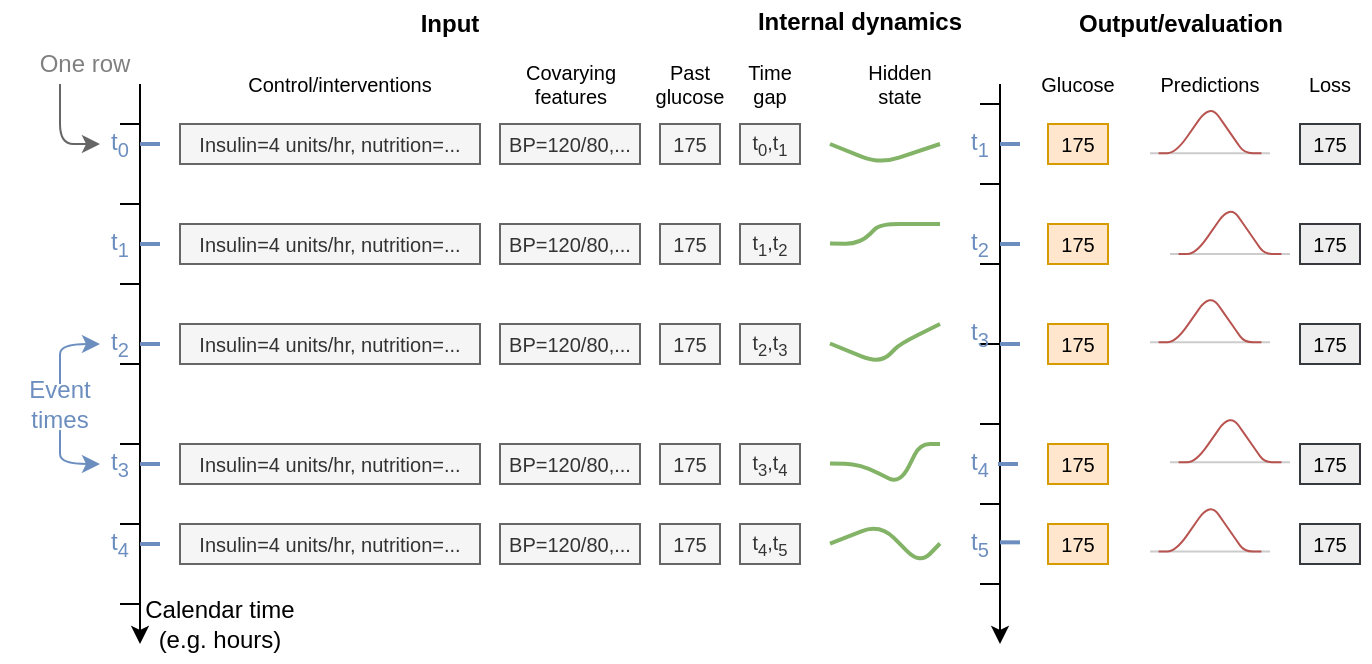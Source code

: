 <mxfile version="15.1.0" type="github"><diagram id="xdTVbCBKWqbJiQF50DGg" name="Page-1"><mxGraphModel dx="942" dy="517" grid="1" gridSize="10" guides="1" tooltips="1" connect="1" arrows="1" fold="1" page="1" pageScale="1" pageWidth="850" pageHeight="1100" math="0" shadow="0"><root><mxCell id="0"/><mxCell id="1" parent="0"/><mxCell id="V2D7HZt5XUga1QAg5olH-1" value="" style="endArrow=classic;html=1;" parent="1" edge="1"><mxGeometry width="50" height="50" relative="1" as="geometry"><mxPoint x="120" y="160" as="sourcePoint"/><mxPoint x="120" y="440" as="targetPoint"/></mxGeometry></mxCell><mxCell id="V2D7HZt5XUga1QAg5olH-2" value="Insulin=4 units/hr, nutrition=..." style="rounded=0;whiteSpace=wrap;html=1;fillColor=#f5f5f5;strokeColor=#666666;fontColor=#333333;fontSize=10;" parent="1" vertex="1"><mxGeometry x="140" y="180" width="150" height="20" as="geometry"/></mxCell><mxCell id="V2D7HZt5XUga1QAg5olH-3" value="" style="endArrow=none;html=1;" parent="1" edge="1"><mxGeometry width="50" height="50" relative="1" as="geometry"><mxPoint x="110" y="180" as="sourcePoint"/><mxPoint x="120" y="180" as="targetPoint"/></mxGeometry></mxCell><mxCell id="V2D7HZt5XUga1QAg5olH-4" value="" style="endArrow=none;html=1;" parent="1" edge="1"><mxGeometry width="50" height="50" relative="1" as="geometry"><mxPoint x="110" y="220" as="sourcePoint"/><mxPoint x="120" y="220" as="targetPoint"/></mxGeometry></mxCell><mxCell id="V2D7HZt5XUga1QAg5olH-5" value="" style="endArrow=none;html=1;" parent="1" edge="1"><mxGeometry width="50" height="50" relative="1" as="geometry"><mxPoint x="110" y="260" as="sourcePoint"/><mxPoint x="120" y="260" as="targetPoint"/></mxGeometry></mxCell><mxCell id="V2D7HZt5XUga1QAg5olH-6" value="" style="endArrow=none;html=1;" parent="1" edge="1"><mxGeometry width="50" height="50" relative="1" as="geometry"><mxPoint x="110" y="300" as="sourcePoint"/><mxPoint x="120" y="300" as="targetPoint"/></mxGeometry></mxCell><mxCell id="V2D7HZt5XUga1QAg5olH-7" value="" style="endArrow=none;html=1;" parent="1" edge="1"><mxGeometry width="50" height="50" relative="1" as="geometry"><mxPoint x="110.0" y="340" as="sourcePoint"/><mxPoint x="120.0" y="340" as="targetPoint"/></mxGeometry></mxCell><mxCell id="V2D7HZt5XUga1QAg5olH-8" value="" style="endArrow=none;html=1;" parent="1" edge="1"><mxGeometry width="50" height="50" relative="1" as="geometry"><mxPoint x="110.0" y="380" as="sourcePoint"/><mxPoint x="120.0" y="380" as="targetPoint"/></mxGeometry></mxCell><mxCell id="V2D7HZt5XUga1QAg5olH-10" value="" style="endArrow=none;html=1;" parent="1" edge="1"><mxGeometry width="50" height="50" relative="1" as="geometry"><mxPoint x="110.0" y="420" as="sourcePoint"/><mxPoint x="120" y="420" as="targetPoint"/></mxGeometry></mxCell><mxCell id="V2D7HZt5XUga1QAg5olH-12" value="" style="endArrow=none;html=1;fillColor=#dae8fc;strokeColor=#6c8ebf;strokeWidth=2;" parent="1" edge="1"><mxGeometry width="50" height="50" relative="1" as="geometry"><mxPoint x="120" y="190" as="sourcePoint"/><mxPoint x="130" y="190" as="targetPoint"/></mxGeometry></mxCell><mxCell id="V2D7HZt5XUga1QAg5olH-13" value="" style="endArrow=none;html=1;fillColor=#dae8fc;strokeColor=#6c8ebf;strokeWidth=2;" parent="1" edge="1"><mxGeometry width="50" height="50" relative="1" as="geometry"><mxPoint x="120" y="240" as="sourcePoint"/><mxPoint x="130" y="240" as="targetPoint"/></mxGeometry></mxCell><mxCell id="V2D7HZt5XUga1QAg5olH-14" value="Insulin=4 units/hr, nutrition=..." style="rounded=0;whiteSpace=wrap;html=1;fillColor=#f5f5f5;strokeColor=#666666;fontColor=#333333;fontSize=10;" parent="1" vertex="1"><mxGeometry x="140" y="280" width="150" height="20" as="geometry"/></mxCell><mxCell id="V2D7HZt5XUga1QAg5olH-15" value="" style="endArrow=none;html=1;fillColor=#dae8fc;strokeColor=#6c8ebf;strokeWidth=2;" parent="1" edge="1"><mxGeometry width="50" height="50" relative="1" as="geometry"><mxPoint x="120" y="290" as="sourcePoint"/><mxPoint x="130" y="290" as="targetPoint"/></mxGeometry></mxCell><mxCell id="V2D7HZt5XUga1QAg5olH-16" value="" style="endArrow=none;html=1;fillColor=#dae8fc;strokeColor=#6c8ebf;strokeWidth=2;" parent="1" edge="1"><mxGeometry width="50" height="50" relative="1" as="geometry"><mxPoint x="120" y="350" as="sourcePoint"/><mxPoint x="130" y="350" as="targetPoint"/></mxGeometry></mxCell><mxCell id="V2D7HZt5XUga1QAg5olH-17" value="" style="endArrow=none;html=1;fillColor=#dae8fc;strokeColor=#6c8ebf;strokeWidth=2;" parent="1" edge="1"><mxGeometry width="50" height="50" relative="1" as="geometry"><mxPoint x="120" y="390" as="sourcePoint"/><mxPoint x="130" y="390" as="targetPoint"/></mxGeometry></mxCell><mxCell id="V2D7HZt5XUga1QAg5olH-19" value="Insulin=4 units/hr, nutrition=..." style="rounded=0;whiteSpace=wrap;html=1;fillColor=#f5f5f5;strokeColor=#666666;fontColor=#333333;fontSize=10;" parent="1" vertex="1"><mxGeometry x="140" y="230" width="150" height="20" as="geometry"/></mxCell><mxCell id="V2D7HZt5XUga1QAg5olH-20" value="Insulin=4 units/hr, nutrition=..." style="rounded=0;whiteSpace=wrap;html=1;fillColor=#f5f5f5;strokeColor=#666666;fontColor=#333333;fontSize=10;" parent="1" vertex="1"><mxGeometry x="140" y="340" width="150" height="20" as="geometry"/></mxCell><mxCell id="V2D7HZt5XUga1QAg5olH-21" value="Insulin=4 units/hr, nutrition=..." style="rounded=0;whiteSpace=wrap;html=1;fillColor=#f5f5f5;strokeColor=#666666;fontColor=#333333;fontSize=10;" parent="1" vertex="1"><mxGeometry x="140" y="380" width="150" height="20" as="geometry"/></mxCell><mxCell id="V2D7HZt5XUga1QAg5olH-22" value="Calendar time (e.g. hours)" style="text;html=1;strokeColor=none;fillColor=none;align=center;verticalAlign=middle;whiteSpace=wrap;rounded=0;" parent="1" vertex="1"><mxGeometry x="120" y="420" width="80" height="20" as="geometry"/></mxCell><mxCell id="V2D7HZt5XUga1QAg5olH-23" value="Event times" style="text;html=1;strokeColor=none;fillColor=none;align=center;verticalAlign=middle;whiteSpace=wrap;rounded=0;fontColor=#6C8EBF;" parent="1" vertex="1"><mxGeometry x="60" y="310" width="40" height="20" as="geometry"/></mxCell><mxCell id="V2D7HZt5XUga1QAg5olH-24" value="t&lt;sub&gt;0&lt;/sub&gt;" style="text;html=1;strokeColor=none;fillColor=none;align=center;verticalAlign=middle;whiteSpace=wrap;rounded=0;fontColor=#6C8EBF;" parent="1" vertex="1"><mxGeometry x="100" y="180" width="20" height="20" as="geometry"/></mxCell><mxCell id="V2D7HZt5XUga1QAg5olH-25" value="t&lt;sub&gt;1&lt;/sub&gt;" style="text;html=1;strokeColor=none;fillColor=none;align=center;verticalAlign=middle;whiteSpace=wrap;rounded=0;fontColor=#6C8EBF;" parent="1" vertex="1"><mxGeometry x="100" y="230" width="20" height="20" as="geometry"/></mxCell><mxCell id="V2D7HZt5XUga1QAg5olH-27" value="t&lt;sub&gt;2&lt;/sub&gt;" style="text;html=1;strokeColor=none;fillColor=none;align=center;verticalAlign=middle;whiteSpace=wrap;rounded=0;fontColor=#6C8EBF;" parent="1" vertex="1"><mxGeometry x="100" y="280" width="20" height="20" as="geometry"/></mxCell><mxCell id="V2D7HZt5XUga1QAg5olH-28" value="t&lt;sub&gt;3&lt;/sub&gt;" style="text;html=1;strokeColor=none;fillColor=none;align=center;verticalAlign=middle;whiteSpace=wrap;rounded=0;fontColor=#6C8EBF;" parent="1" vertex="1"><mxGeometry x="100" y="340" width="20" height="20" as="geometry"/></mxCell><mxCell id="V2D7HZt5XUga1QAg5olH-32" value="t&lt;sub&gt;4&lt;/sub&gt;" style="text;html=1;strokeColor=none;fillColor=none;align=center;verticalAlign=middle;whiteSpace=wrap;rounded=0;fontColor=#6C8EBF;" parent="1" vertex="1"><mxGeometry x="100" y="380" width="20" height="20" as="geometry"/></mxCell><mxCell id="V2D7HZt5XUga1QAg5olH-33" value="" style="curved=1;endArrow=classic;html=1;fontColor=#6C8EBF;strokeWidth=1;strokeColor=#6C8EBF;" parent="1" edge="1"><mxGeometry width="50" height="50" relative="1" as="geometry"><mxPoint x="80" y="310" as="sourcePoint"/><mxPoint x="100" y="290" as="targetPoint"/><Array as="points"><mxPoint x="80" y="300"/><mxPoint x="80" y="290"/></Array></mxGeometry></mxCell><mxCell id="V2D7HZt5XUga1QAg5olH-34" value="" style="curved=1;endArrow=classic;html=1;fontColor=#6C8EBF;strokeWidth=1;strokeColor=#6C8EBF;" parent="1" edge="1"><mxGeometry width="50" height="50" relative="1" as="geometry"><mxPoint x="80" y="340" as="sourcePoint"/><mxPoint x="100" y="350" as="targetPoint"/><Array as="points"><mxPoint x="80" y="330"/><mxPoint x="80" y="340"/><mxPoint x="80" y="350"/></Array></mxGeometry></mxCell><mxCell id="V2D7HZt5XUga1QAg5olH-35" value="Input" style="text;html=1;strokeColor=none;fillColor=none;align=center;verticalAlign=middle;whiteSpace=wrap;rounded=0;fontStyle=1" parent="1" vertex="1"><mxGeometry x="255" y="120" width="40" height="20" as="geometry"/></mxCell><mxCell id="V2D7HZt5XUga1QAg5olH-36" value="&lt;font style=&quot;font-size: 10px&quot;&gt;BP=120/80,...&lt;/font&gt;" style="rounded=0;whiteSpace=wrap;html=1;fillColor=#f5f5f5;strokeColor=#666666;fontColor=#333333;" parent="1" vertex="1"><mxGeometry x="300" y="180" width="70" height="20" as="geometry"/></mxCell><mxCell id="V2D7HZt5XUga1QAg5olH-42" value="&lt;font style=&quot;font-size: 10px&quot;&gt;BP=120/80,...&lt;/font&gt;" style="rounded=0;whiteSpace=wrap;html=1;fillColor=#f5f5f5;strokeColor=#666666;fontColor=#333333;" parent="1" vertex="1"><mxGeometry x="300" y="230" width="70" height="20" as="geometry"/></mxCell><mxCell id="V2D7HZt5XUga1QAg5olH-43" value="&lt;font style=&quot;font-size: 10px&quot;&gt;BP=120/80,...&lt;/font&gt;" style="rounded=0;whiteSpace=wrap;html=1;fillColor=#f5f5f5;strokeColor=#666666;fontColor=#333333;" parent="1" vertex="1"><mxGeometry x="300" y="280" width="70" height="20" as="geometry"/></mxCell><mxCell id="V2D7HZt5XUga1QAg5olH-44" value="&lt;font style=&quot;font-size: 10px&quot;&gt;BP=120/80,...&lt;/font&gt;" style="rounded=0;whiteSpace=wrap;html=1;fillColor=#f5f5f5;strokeColor=#666666;fontColor=#333333;" parent="1" vertex="1"><mxGeometry x="300" y="340" width="70" height="20" as="geometry"/></mxCell><mxCell id="V2D7HZt5XUga1QAg5olH-45" value="&lt;font style=&quot;font-size: 10px&quot;&gt;BP=120/80,...&lt;/font&gt;" style="rounded=0;whiteSpace=wrap;html=1;fillColor=#f5f5f5;strokeColor=#666666;fontColor=#333333;" parent="1" vertex="1"><mxGeometry x="300" y="380" width="70" height="20" as="geometry"/></mxCell><mxCell id="V2D7HZt5XUga1QAg5olH-46" value="175" style="rounded=0;whiteSpace=wrap;html=1;fillColor=#f5f5f5;strokeColor=#666666;fontColor=#333333;fontSize=10;" parent="1" vertex="1"><mxGeometry x="380" y="180" width="30" height="20" as="geometry"/></mxCell><mxCell id="V2D7HZt5XUga1QAg5olH-47" value="175" style="rounded=0;whiteSpace=wrap;html=1;fillColor=#f5f5f5;strokeColor=#666666;fontColor=#333333;fontSize=10;" parent="1" vertex="1"><mxGeometry x="380" y="230" width="30" height="20" as="geometry"/></mxCell><mxCell id="V2D7HZt5XUga1QAg5olH-48" value="175" style="rounded=0;whiteSpace=wrap;html=1;fillColor=#f5f5f5;strokeColor=#666666;fontColor=#333333;fontSize=10;" parent="1" vertex="1"><mxGeometry x="380" y="280" width="30" height="20" as="geometry"/></mxCell><mxCell id="V2D7HZt5XUga1QAg5olH-49" value="175" style="rounded=0;whiteSpace=wrap;html=1;fillColor=#f5f5f5;strokeColor=#666666;fontColor=#333333;fontSize=10;" parent="1" vertex="1"><mxGeometry x="380" y="340" width="30" height="20" as="geometry"/></mxCell><mxCell id="V2D7HZt5XUga1QAg5olH-50" value="175" style="rounded=0;whiteSpace=wrap;html=1;fillColor=#f5f5f5;strokeColor=#666666;fontColor=#333333;fontSize=10;" parent="1" vertex="1"><mxGeometry x="380" y="380" width="30" height="20" as="geometry"/></mxCell><mxCell id="V2D7HZt5XUga1QAg5olH-51" value="Control/interventions" style="text;html=1;strokeColor=none;fillColor=none;align=center;verticalAlign=middle;whiteSpace=wrap;rounded=0;fontSize=10;fontColor=#000000;" parent="1" vertex="1"><mxGeometry x="170" y="150" width="100" height="20" as="geometry"/></mxCell><mxCell id="V2D7HZt5XUga1QAg5olH-52" value="&lt;div&gt;Covarying&lt;/div&gt;&lt;div&gt;features&lt;/div&gt;" style="text;html=1;strokeColor=none;fillColor=none;align=center;verticalAlign=middle;whiteSpace=wrap;rounded=0;fontSize=10;fontColor=#000000;" parent="1" vertex="1"><mxGeometry x="302.5" y="150" width="65" height="20" as="geometry"/></mxCell><mxCell id="V2D7HZt5XUga1QAg5olH-53" value="Past glucose" style="text;html=1;strokeColor=none;fillColor=none;align=center;verticalAlign=middle;whiteSpace=wrap;rounded=0;fontSize=10;fontColor=#000000;" parent="1" vertex="1"><mxGeometry x="375" y="150" width="40" height="20" as="geometry"/></mxCell><mxCell id="V2D7HZt5XUga1QAg5olH-54" value="175" style="rounded=0;whiteSpace=wrap;html=1;fillColor=#ffe6cc;strokeColor=#d79b00;fontSize=10;" parent="1" vertex="1"><mxGeometry x="574" y="180" width="30" height="20" as="geometry"/></mxCell><mxCell id="V2D7HZt5XUga1QAg5olH-55" value="175" style="rounded=0;whiteSpace=wrap;html=1;fillColor=#ffe6cc;strokeColor=#d79b00;fontSize=10;" parent="1" vertex="1"><mxGeometry x="574" y="230" width="30" height="20" as="geometry"/></mxCell><mxCell id="V2D7HZt5XUga1QAg5olH-56" value="175" style="rounded=0;whiteSpace=wrap;html=1;fillColor=#ffe6cc;strokeColor=#d79b00;fontSize=10;" parent="1" vertex="1"><mxGeometry x="574" y="280" width="30" height="20" as="geometry"/></mxCell><mxCell id="V2D7HZt5XUga1QAg5olH-57" value="175" style="rounded=0;whiteSpace=wrap;html=1;fillColor=#ffe6cc;strokeColor=#d79b00;fontSize=10;" parent="1" vertex="1"><mxGeometry x="574" y="340" width="30" height="20" as="geometry"/></mxCell><mxCell id="V2D7HZt5XUga1QAg5olH-58" value="175" style="rounded=0;whiteSpace=wrap;html=1;fillColor=#ffe6cc;strokeColor=#d79b00;fontSize=10;" parent="1" vertex="1"><mxGeometry x="574" y="380" width="30" height="20" as="geometry"/></mxCell><mxCell id="V2D7HZt5XUga1QAg5olH-59" value="Glucose" style="text;html=1;fillColor=none;align=center;verticalAlign=middle;whiteSpace=wrap;rounded=0;fontSize=10;" parent="1" vertex="1"><mxGeometry x="569" y="150" width="40" height="20" as="geometry"/></mxCell><mxCell id="V2D7HZt5XUga1QAg5olH-60" value="t&lt;sub&gt;0&lt;/sub&gt;,t&lt;sub&gt;1&lt;/sub&gt;" style="rounded=0;whiteSpace=wrap;html=1;fillColor=#f5f5f5;strokeColor=#666666;fontColor=#333333;fontSize=10;" parent="1" vertex="1"><mxGeometry x="420" y="180" width="30" height="20" as="geometry"/></mxCell><mxCell id="V2D7HZt5XUga1QAg5olH-65" value="t&lt;sub&gt;1&lt;/sub&gt;,t&lt;sub&gt;2&lt;/sub&gt;" style="rounded=0;whiteSpace=wrap;html=1;fillColor=#f5f5f5;strokeColor=#666666;fontColor=#333333;fontSize=10;" parent="1" vertex="1"><mxGeometry x="420" y="230" width="30" height="20" as="geometry"/></mxCell><mxCell id="V2D7HZt5XUga1QAg5olH-66" value="t&lt;sub&gt;2&lt;/sub&gt;,t&lt;sub&gt;3&lt;/sub&gt;" style="rounded=0;whiteSpace=wrap;html=1;fillColor=#f5f5f5;strokeColor=#666666;fontColor=#333333;fontSize=10;" parent="1" vertex="1"><mxGeometry x="420" y="280" width="30" height="20" as="geometry"/></mxCell><mxCell id="V2D7HZt5XUga1QAg5olH-69" value="t&lt;sub&gt;3&lt;/sub&gt;,t&lt;sub&gt;4&lt;/sub&gt;" style="rounded=0;whiteSpace=wrap;html=1;fillColor=#f5f5f5;strokeColor=#666666;fontColor=#333333;fontSize=10;" parent="1" vertex="1"><mxGeometry x="420" y="340" width="30" height="20" as="geometry"/></mxCell><mxCell id="V2D7HZt5XUga1QAg5olH-70" value="t&lt;sub&gt;4&lt;/sub&gt;,t&lt;sub&gt;5&lt;/sub&gt;" style="rounded=0;whiteSpace=wrap;html=1;fillColor=#f5f5f5;strokeColor=#666666;fontColor=#333333;fontSize=10;" parent="1" vertex="1"><mxGeometry x="420" y="380" width="30" height="20" as="geometry"/></mxCell><mxCell id="V2D7HZt5XUga1QAg5olH-71" value="Time gap" style="text;html=1;strokeColor=none;fillColor=none;align=center;verticalAlign=middle;whiteSpace=wrap;rounded=0;fontSize=10;fontColor=#000000;" parent="1" vertex="1"><mxGeometry x="415" y="150" width="40" height="20" as="geometry"/></mxCell><mxCell id="V2D7HZt5XUga1QAg5olH-107" value="Output/evaluation" style="text;html=1;strokeColor=none;fillColor=none;align=center;verticalAlign=middle;whiteSpace=wrap;rounded=0;fontSize=12;fontColor=#000000;fontStyle=1" parent="1" vertex="1"><mxGeometry x="580" y="120" width="121" height="20" as="geometry"/></mxCell><mxCell id="Ly0WzErnAKZ-ocGDUXUR-1" value="&lt;div&gt;Hidden&lt;/div&gt;&lt;div&gt;state&lt;br&gt;&lt;/div&gt;" style="text;html=1;strokeColor=none;fillColor=none;align=center;verticalAlign=middle;whiteSpace=wrap;rounded=0;fontSize=10;fontColor=#000000;fontStyle=0" parent="1" vertex="1"><mxGeometry x="480" y="150" width="40" height="20" as="geometry"/></mxCell><mxCell id="Ly0WzErnAKZ-ocGDUXUR-2" value="Predictions" style="text;html=1;strokeColor=none;fillColor=none;align=center;verticalAlign=middle;whiteSpace=wrap;rounded=0;fontSize=10;fontColor=#000000;fontStyle=0" parent="1" vertex="1"><mxGeometry x="635" y="150" width="40" height="20" as="geometry"/></mxCell><mxCell id="Ly0WzErnAKZ-ocGDUXUR-29" value="" style="group" parent="1" vertex="1" connectable="0"><mxGeometry x="625" y="170" width="60" height="24.58" as="geometry"/></mxCell><mxCell id="Ly0WzErnAKZ-ocGDUXUR-30" value="" style="endArrow=none;html=1;fontSize=14;fontColor=#000000;strokeWidth=1;fillColor=#f5f5f5;strokeColor=#CCCCCC;" parent="Ly0WzErnAKZ-ocGDUXUR-29" edge="1"><mxGeometry width="42.857" height="64.111" as="geometry"><mxPoint y="24.58" as="sourcePoint"/><mxPoint x="60" y="24.58" as="targetPoint"/></mxGeometry></mxCell><mxCell id="Ly0WzErnAKZ-ocGDUXUR-31" value="" style="endArrow=none;html=1;fontSize=14;fontColor=#000000;strokeColor=#b85450;strokeWidth=1;fillColor=#f8cecc;" parent="Ly0WzErnAKZ-ocGDUXUR-29" edge="1"><mxGeometry width="42.857" height="64.111" as="geometry"><mxPoint x="4.286" y="24.58" as="sourcePoint"/><mxPoint x="55.714" y="24.58" as="targetPoint"/><Array as="points"><mxPoint x="12.857" y="24.58"/><mxPoint x="30"/><mxPoint x="38.571" y="12.29"/><mxPoint x="47.143" y="24.58"/></Array></mxGeometry></mxCell><mxCell id="Ly0WzErnAKZ-ocGDUXUR-42" value="" style="endArrow=classic;html=1;" parent="1" edge="1"><mxGeometry x="530" y="110" width="50" height="50" as="geometry"><mxPoint x="550" y="160" as="sourcePoint"/><mxPoint x="550" y="440" as="targetPoint"/></mxGeometry></mxCell><mxCell id="Ly0WzErnAKZ-ocGDUXUR-44" value="" style="endArrow=none;html=1;" parent="1" edge="1"><mxGeometry x="530" y="110" width="50" height="50" as="geometry"><mxPoint x="540" y="170" as="sourcePoint"/><mxPoint x="550" y="170" as="targetPoint"/></mxGeometry></mxCell><mxCell id="Ly0WzErnAKZ-ocGDUXUR-45" value="" style="endArrow=none;html=1;" parent="1" edge="1"><mxGeometry x="530" y="110" width="50" height="50" as="geometry"><mxPoint x="540" y="210" as="sourcePoint"/><mxPoint x="550" y="210" as="targetPoint"/></mxGeometry></mxCell><mxCell id="Ly0WzErnAKZ-ocGDUXUR-46" value="" style="endArrow=none;html=1;" parent="1" edge="1"><mxGeometry x="530" y="110" width="50" height="50" as="geometry"><mxPoint x="540" y="250" as="sourcePoint"/><mxPoint x="550" y="250" as="targetPoint"/></mxGeometry></mxCell><mxCell id="Ly0WzErnAKZ-ocGDUXUR-47" value="" style="endArrow=none;html=1;" parent="1" edge="1"><mxGeometry x="530" y="110" width="50" height="50" as="geometry"><mxPoint x="540" y="290" as="sourcePoint"/><mxPoint x="550" y="290" as="targetPoint"/></mxGeometry></mxCell><mxCell id="Ly0WzErnAKZ-ocGDUXUR-48" value="" style="endArrow=none;html=1;" parent="1" edge="1"><mxGeometry x="530" y="110" width="50" height="50" as="geometry"><mxPoint x="540" y="330" as="sourcePoint"/><mxPoint x="550" y="330" as="targetPoint"/></mxGeometry></mxCell><mxCell id="Ly0WzErnAKZ-ocGDUXUR-49" value="" style="endArrow=none;html=1;" parent="1" edge="1"><mxGeometry x="530" y="110" width="50" height="50" as="geometry"><mxPoint x="540" y="370" as="sourcePoint"/><mxPoint x="550" y="370" as="targetPoint"/></mxGeometry></mxCell><mxCell id="Ly0WzErnAKZ-ocGDUXUR-51" value="" style="endArrow=none;html=1;fillColor=#dae8fc;strokeColor=#6c8ebf;strokeWidth=2;" parent="1" edge="1"><mxGeometry x="530" y="110" width="50" height="50" as="geometry"><mxPoint x="550" y="190" as="sourcePoint"/><mxPoint x="560" y="190" as="targetPoint"/></mxGeometry></mxCell><mxCell id="Ly0WzErnAKZ-ocGDUXUR-52" value="" style="endArrow=none;html=1;fillColor=#dae8fc;strokeColor=#6c8ebf;strokeWidth=2;" parent="1" edge="1"><mxGeometry x="530" y="110" width="50" height="50" as="geometry"><mxPoint x="550" y="240" as="sourcePoint"/><mxPoint x="560" y="240" as="targetPoint"/></mxGeometry></mxCell><mxCell id="Ly0WzErnAKZ-ocGDUXUR-58" value="t&lt;sub&gt;1&lt;/sub&gt;" style="text;html=1;strokeColor=none;fillColor=none;align=center;verticalAlign=middle;whiteSpace=wrap;rounded=0;fontColor=#6C8EBF;" parent="1" vertex="1"><mxGeometry x="530" y="180" width="20" height="20" as="geometry"/></mxCell><mxCell id="Ly0WzErnAKZ-ocGDUXUR-59" value="t&lt;sub&gt;2&lt;/sub&gt;" style="text;html=1;strokeColor=none;fillColor=none;align=center;verticalAlign=middle;whiteSpace=wrap;rounded=0;fontColor=#6C8EBF;" parent="1" vertex="1"><mxGeometry x="530" y="230" width="20" height="20" as="geometry"/></mxCell><mxCell id="Ly0WzErnAKZ-ocGDUXUR-60" value="t&lt;sub&gt;3&lt;/sub&gt;" style="text;html=1;strokeColor=none;fillColor=none;align=center;verticalAlign=middle;whiteSpace=wrap;rounded=0;fontColor=#6C8EBF;" parent="1" vertex="1"><mxGeometry x="530" y="275" width="20" height="20" as="geometry"/></mxCell><mxCell id="Ly0WzErnAKZ-ocGDUXUR-61" value="t&lt;sub&gt;4&lt;/sub&gt;" style="text;html=1;strokeColor=none;fillColor=none;align=center;verticalAlign=middle;whiteSpace=wrap;rounded=0;fontColor=#6C8EBF;" parent="1" vertex="1"><mxGeometry x="530" y="340.0" width="20" height="20" as="geometry"/></mxCell><mxCell id="Ly0WzErnAKZ-ocGDUXUR-72" value="" style="endArrow=none;html=1;" parent="1" edge="1"><mxGeometry x="530" y="150" width="50" height="50" as="geometry"><mxPoint x="540.0" y="410" as="sourcePoint"/><mxPoint x="550.0" y="410" as="targetPoint"/></mxGeometry></mxCell><mxCell id="Ly0WzErnAKZ-ocGDUXUR-75" value="" style="endArrow=none;html=1;fillColor=#dae8fc;strokeColor=#6c8ebf;strokeWidth=2;" parent="1" edge="1"><mxGeometry x="530" y="60" width="50" height="50" as="geometry"><mxPoint x="550" y="290" as="sourcePoint"/><mxPoint x="560" y="290" as="targetPoint"/></mxGeometry></mxCell><mxCell id="Ly0WzErnAKZ-ocGDUXUR-76" value="" style="endArrow=none;html=1;strokeWidth=2;fontColor=#6C8EBF;strokeColor=#6C8EBF;" parent="1" edge="1"><mxGeometry width="50" height="50" relative="1" as="geometry"><mxPoint x="549" y="350" as="sourcePoint"/><mxPoint x="559" y="350" as="targetPoint"/></mxGeometry></mxCell><mxCell id="Ly0WzErnAKZ-ocGDUXUR-77" value="" style="endArrow=none;html=1;strokeWidth=2;fontColor=#6C8EBF;strokeColor=#6C8EBF;" parent="1" edge="1"><mxGeometry width="50" height="50" relative="1" as="geometry"><mxPoint x="550" y="389.17" as="sourcePoint"/><mxPoint x="560" y="389.17" as="targetPoint"/></mxGeometry></mxCell><mxCell id="Ly0WzErnAKZ-ocGDUXUR-78" value="t&lt;sub&gt;5&lt;/sub&gt;" style="text;html=1;strokeColor=none;fillColor=none;align=center;verticalAlign=middle;whiteSpace=wrap;rounded=0;fontColor=#6C8EBF;" parent="1" vertex="1"><mxGeometry x="530" y="380.0" width="20" height="20" as="geometry"/></mxCell><mxCell id="Ly0WzErnAKZ-ocGDUXUR-79" value="One row" style="text;html=1;strokeColor=none;fillColor=none;align=center;verticalAlign=middle;whiteSpace=wrap;rounded=0;fontColor=#808080;" parent="1" vertex="1"><mxGeometry x="50" y="140" width="85" height="20" as="geometry"/></mxCell><mxCell id="Ly0WzErnAKZ-ocGDUXUR-81" value="" style="endArrow=classic;html=1;fontColor=#000000;strokeColor=#666666;strokeWidth=1;gradientColor=#b3b3b3;fillColor=#f5f5f5;" parent="1" edge="1"><mxGeometry width="50" height="50" relative="1" as="geometry"><mxPoint x="80" y="160" as="sourcePoint"/><mxPoint x="100" y="190" as="targetPoint"/><Array as="points"><mxPoint x="80" y="190"/></Array></mxGeometry></mxCell><mxCell id="nHjzz9H8alcZQ2Z5fkvd-1" value="" style="endArrow=none;html=1;fillColor=#d5e8d4;strokeColor=#82b366;strokeWidth=2;" edge="1" parent="1"><mxGeometry width="50" height="50" relative="1" as="geometry"><mxPoint x="465" y="190" as="sourcePoint"/><mxPoint x="520" y="190" as="targetPoint"/><Array as="points"><mxPoint x="490" y="200"/></Array></mxGeometry></mxCell><mxCell id="nHjzz9H8alcZQ2Z5fkvd-2" value="" style="endArrow=none;html=1;fillColor=#d5e8d4;strokeColor=#82b366;strokeWidth=2;" edge="1" parent="1"><mxGeometry width="50" height="50" relative="1" as="geometry"><mxPoint x="465" y="239.76" as="sourcePoint"/><mxPoint x="520" y="230" as="targetPoint"/><Array as="points"><mxPoint x="480" y="240"/><mxPoint x="490" y="230"/></Array></mxGeometry></mxCell><mxCell id="nHjzz9H8alcZQ2Z5fkvd-3" value="" style="endArrow=none;html=1;fillColor=#d5e8d4;strokeColor=#82b366;strokeWidth=2;" edge="1" parent="1"><mxGeometry width="50" height="50" relative="1" as="geometry"><mxPoint x="465" y="289.76" as="sourcePoint"/><mxPoint x="520" y="280" as="targetPoint"/><Array as="points"><mxPoint x="490" y="300"/><mxPoint x="500" y="290"/></Array></mxGeometry></mxCell><mxCell id="nHjzz9H8alcZQ2Z5fkvd-4" value="" style="endArrow=none;html=1;fillColor=#d5e8d4;strokeColor=#82b366;strokeWidth=2;" edge="1" parent="1"><mxGeometry width="50" height="50" relative="1" as="geometry"><mxPoint x="465" y="349.76" as="sourcePoint"/><mxPoint x="520" y="340" as="targetPoint"/><Array as="points"><mxPoint x="480" y="350"/><mxPoint x="500" y="360"/><mxPoint x="510" y="340"/><mxPoint x="520" y="340"/></Array></mxGeometry></mxCell><mxCell id="nHjzz9H8alcZQ2Z5fkvd-5" value="" style="endArrow=none;html=1;fillColor=#d5e8d4;strokeColor=#82b366;strokeWidth=2;" edge="1" parent="1"><mxGeometry width="50" height="50" relative="1" as="geometry"><mxPoint x="465" y="389.76" as="sourcePoint"/><mxPoint x="520" y="389.76" as="targetPoint"/><Array as="points"><mxPoint x="490" y="380"/><mxPoint x="510" y="400"/></Array></mxGeometry></mxCell><mxCell id="nHjzz9H8alcZQ2Z5fkvd-6" value="Internal dynamics" style="text;html=1;strokeColor=none;fillColor=none;align=center;verticalAlign=middle;whiteSpace=wrap;rounded=0;fontStyle=1" vertex="1" parent="1"><mxGeometry x="420" y="118.65" width="120" height="20" as="geometry"/></mxCell><mxCell id="nHjzz9H8alcZQ2Z5fkvd-7" value="" style="group" vertex="1" connectable="0" parent="1"><mxGeometry x="635" y="220.42" width="60" height="24.58" as="geometry"/></mxCell><mxCell id="nHjzz9H8alcZQ2Z5fkvd-8" value="" style="endArrow=none;html=1;fontSize=14;fontColor=#000000;strokeWidth=1;fillColor=#f5f5f5;strokeColor=#CCCCCC;" edge="1" parent="nHjzz9H8alcZQ2Z5fkvd-7"><mxGeometry width="42.857" height="64.111" as="geometry"><mxPoint y="24.58" as="sourcePoint"/><mxPoint x="60" y="24.58" as="targetPoint"/></mxGeometry></mxCell><mxCell id="nHjzz9H8alcZQ2Z5fkvd-9" value="" style="endArrow=none;html=1;fontSize=14;fontColor=#000000;strokeColor=#b85450;strokeWidth=1;fillColor=#f8cecc;" edge="1" parent="nHjzz9H8alcZQ2Z5fkvd-7"><mxGeometry width="42.857" height="64.111" as="geometry"><mxPoint x="4.286" y="24.58" as="sourcePoint"/><mxPoint x="55.714" y="24.58" as="targetPoint"/><Array as="points"><mxPoint x="12.857" y="24.58"/><mxPoint x="30"/><mxPoint x="38.571" y="12.29"/><mxPoint x="47.143" y="24.58"/></Array></mxGeometry></mxCell><mxCell id="nHjzz9H8alcZQ2Z5fkvd-10" value="" style="group" vertex="1" connectable="0" parent="1"><mxGeometry x="625" y="264.59" width="60" height="24.58" as="geometry"/></mxCell><mxCell id="nHjzz9H8alcZQ2Z5fkvd-11" value="" style="endArrow=none;html=1;fontSize=14;fontColor=#000000;strokeWidth=1;fillColor=#f5f5f5;strokeColor=#CCCCCC;" edge="1" parent="nHjzz9H8alcZQ2Z5fkvd-10"><mxGeometry width="42.857" height="64.111" as="geometry"><mxPoint y="24.58" as="sourcePoint"/><mxPoint x="60" y="24.58" as="targetPoint"/></mxGeometry></mxCell><mxCell id="nHjzz9H8alcZQ2Z5fkvd-12" value="" style="endArrow=none;html=1;fontSize=14;fontColor=#000000;strokeColor=#b85450;strokeWidth=1;fillColor=#f8cecc;" edge="1" parent="nHjzz9H8alcZQ2Z5fkvd-10"><mxGeometry width="42.857" height="64.111" as="geometry"><mxPoint x="4.286" y="24.58" as="sourcePoint"/><mxPoint x="55.714" y="24.58" as="targetPoint"/><Array as="points"><mxPoint x="12.857" y="24.58"/><mxPoint x="30"/><mxPoint x="38.571" y="12.29"/><mxPoint x="47.143" y="24.58"/></Array></mxGeometry></mxCell><mxCell id="nHjzz9H8alcZQ2Z5fkvd-13" value="" style="group" vertex="1" connectable="0" parent="1"><mxGeometry x="635" y="324.59" width="60" height="24.58" as="geometry"/></mxCell><mxCell id="nHjzz9H8alcZQ2Z5fkvd-14" value="" style="endArrow=none;html=1;fontSize=14;fontColor=#000000;strokeWidth=1;fillColor=#f5f5f5;strokeColor=#CCCCCC;" edge="1" parent="nHjzz9H8alcZQ2Z5fkvd-13"><mxGeometry width="42.857" height="64.111" as="geometry"><mxPoint y="24.58" as="sourcePoint"/><mxPoint x="60" y="24.58" as="targetPoint"/></mxGeometry></mxCell><mxCell id="nHjzz9H8alcZQ2Z5fkvd-15" value="" style="endArrow=none;html=1;fontSize=14;fontColor=#000000;strokeColor=#b85450;strokeWidth=1;fillColor=#f8cecc;" edge="1" parent="nHjzz9H8alcZQ2Z5fkvd-13"><mxGeometry width="42.857" height="64.111" as="geometry"><mxPoint x="4.286" y="24.58" as="sourcePoint"/><mxPoint x="55.714" y="24.58" as="targetPoint"/><Array as="points"><mxPoint x="12.857" y="24.58"/><mxPoint x="30"/><mxPoint x="38.571" y="12.29"/><mxPoint x="47.143" y="24.58"/></Array></mxGeometry></mxCell><mxCell id="nHjzz9H8alcZQ2Z5fkvd-16" value="" style="group" vertex="1" connectable="0" parent="1"><mxGeometry x="625" y="369.17" width="60" height="24.58" as="geometry"/></mxCell><mxCell id="nHjzz9H8alcZQ2Z5fkvd-17" value="" style="endArrow=none;html=1;fontSize=14;fontColor=#000000;strokeWidth=1;fillColor=#f5f5f5;strokeColor=#CCCCCC;" edge="1" parent="nHjzz9H8alcZQ2Z5fkvd-16"><mxGeometry width="42.857" height="64.111" as="geometry"><mxPoint y="24.58" as="sourcePoint"/><mxPoint x="60" y="24.58" as="targetPoint"/></mxGeometry></mxCell><mxCell id="nHjzz9H8alcZQ2Z5fkvd-18" value="" style="endArrow=none;html=1;fontSize=14;fontColor=#000000;strokeColor=#b85450;strokeWidth=1;fillColor=#f8cecc;" edge="1" parent="nHjzz9H8alcZQ2Z5fkvd-16"><mxGeometry width="42.857" height="64.111" as="geometry"><mxPoint x="4.286" y="24.58" as="sourcePoint"/><mxPoint x="55.714" y="24.58" as="targetPoint"/><Array as="points"><mxPoint x="12.857" y="24.58"/><mxPoint x="30"/><mxPoint x="38.571" y="12.29"/><mxPoint x="47.143" y="24.58"/></Array></mxGeometry></mxCell><mxCell id="nHjzz9H8alcZQ2Z5fkvd-19" value="Loss" style="text;html=1;strokeColor=none;fillColor=none;align=center;verticalAlign=middle;whiteSpace=wrap;rounded=0;fontSize=10;fontColor=#000000;fontStyle=0" vertex="1" parent="1"><mxGeometry x="695" y="150" width="40" height="20" as="geometry"/></mxCell><mxCell id="nHjzz9H8alcZQ2Z5fkvd-22" value="175" style="rounded=0;whiteSpace=wrap;html=1;fillColor=#eeeeee;strokeColor=#36393d;fontSize=10;" vertex="1" parent="1"><mxGeometry x="700" y="180" width="30" height="20" as="geometry"/></mxCell><mxCell id="nHjzz9H8alcZQ2Z5fkvd-23" value="175" style="rounded=0;whiteSpace=wrap;html=1;fillColor=#eeeeee;strokeColor=#36393d;fontSize=10;" vertex="1" parent="1"><mxGeometry x="700" y="230" width="30" height="20" as="geometry"/></mxCell><mxCell id="nHjzz9H8alcZQ2Z5fkvd-24" value="175" style="rounded=0;whiteSpace=wrap;html=1;fillColor=#eeeeee;strokeColor=#36393d;fontSize=10;" vertex="1" parent="1"><mxGeometry x="700" y="280" width="30" height="20" as="geometry"/></mxCell><mxCell id="nHjzz9H8alcZQ2Z5fkvd-25" value="175" style="rounded=0;whiteSpace=wrap;html=1;fillColor=#eeeeee;strokeColor=#36393d;fontSize=10;" vertex="1" parent="1"><mxGeometry x="700" y="340" width="30" height="20" as="geometry"/></mxCell><mxCell id="nHjzz9H8alcZQ2Z5fkvd-26" value="175" style="rounded=0;whiteSpace=wrap;html=1;fillColor=#eeeeee;strokeColor=#36393d;fontSize=10;" vertex="1" parent="1"><mxGeometry x="700" y="380" width="30" height="20" as="geometry"/></mxCell></root></mxGraphModel></diagram></mxfile>